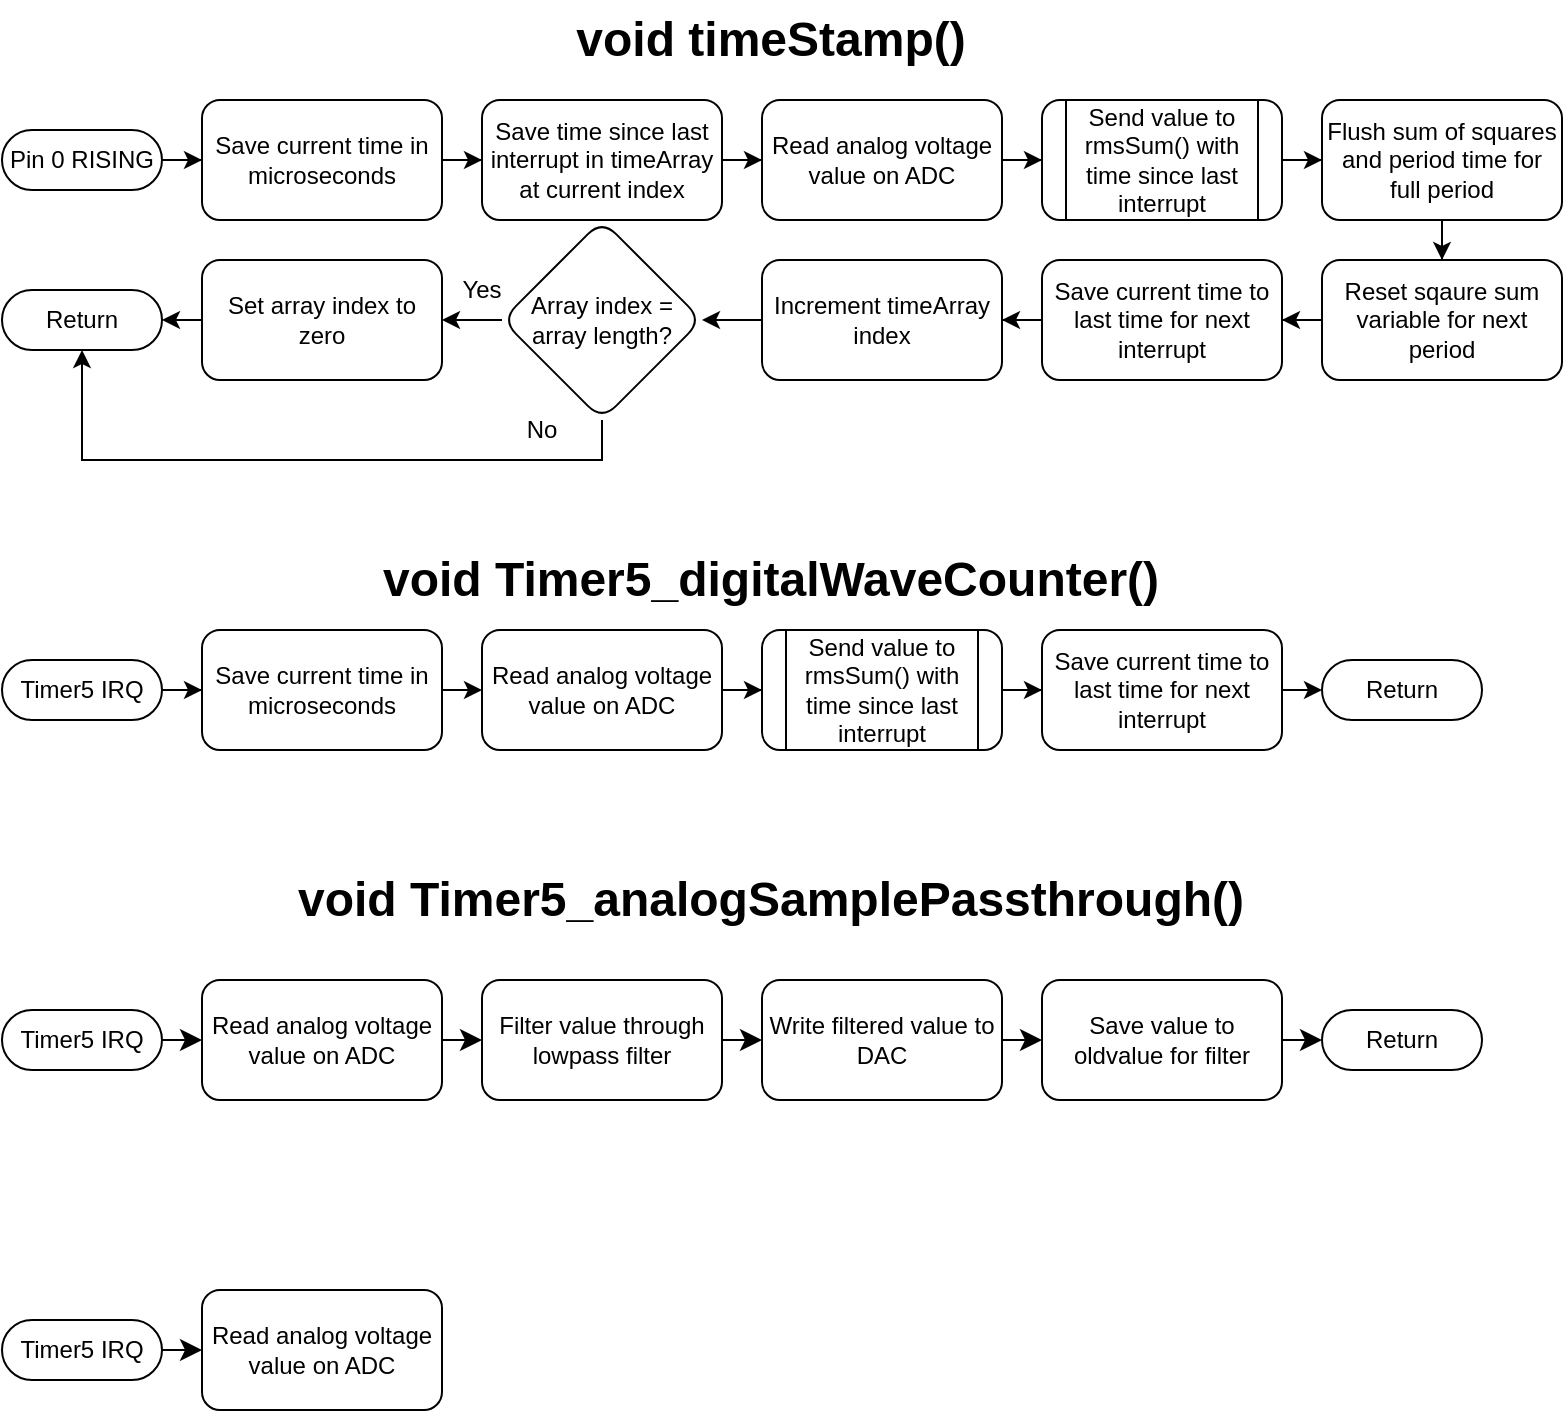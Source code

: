 <mxfile version="22.1.18" type="github" pages="2">
  <diagram id="C5RBs43oDa-KdzZeNtuy" name="Page-1">
    <mxGraphModel dx="926" dy="806" grid="1" gridSize="10" guides="1" tooltips="1" connect="1" arrows="1" fold="1" page="1" pageScale="1" pageWidth="827" pageHeight="1169" math="0" shadow="0">
      <root>
        <mxCell id="WIyWlLk6GJQsqaUBKTNV-0" />
        <mxCell id="WIyWlLk6GJQsqaUBKTNV-1" parent="WIyWlLk6GJQsqaUBKTNV-0" />
        <mxCell id="hklokKXVVv5O5HjFflUN-2" value="" style="edgeStyle=orthogonalEdgeStyle;rounded=0;orthogonalLoop=1;jettySize=auto;html=1;" parent="WIyWlLk6GJQsqaUBKTNV-1" source="hklokKXVVv5O5HjFflUN-0" target="hklokKXVVv5O5HjFflUN-1" edge="1">
          <mxGeometry relative="1" as="geometry" />
        </mxCell>
        <mxCell id="hklokKXVVv5O5HjFflUN-0" value="Pin 0 RISING" style="html=1;dashed=0;whiteSpace=wrap;shape=mxgraph.dfd.start" parent="WIyWlLk6GJQsqaUBKTNV-1" vertex="1">
          <mxGeometry x="30" y="115" width="80" height="30" as="geometry" />
        </mxCell>
        <mxCell id="hklokKXVVv5O5HjFflUN-4" value="" style="edgeStyle=orthogonalEdgeStyle;rounded=0;orthogonalLoop=1;jettySize=auto;html=1;" parent="WIyWlLk6GJQsqaUBKTNV-1" source="hklokKXVVv5O5HjFflUN-1" target="hklokKXVVv5O5HjFflUN-3" edge="1">
          <mxGeometry relative="1" as="geometry" />
        </mxCell>
        <mxCell id="hklokKXVVv5O5HjFflUN-1" value="Save current time in microseconds" style="rounded=1;whiteSpace=wrap;html=1;dashed=0;" parent="WIyWlLk6GJQsqaUBKTNV-1" vertex="1">
          <mxGeometry x="130" y="100" width="120" height="60" as="geometry" />
        </mxCell>
        <mxCell id="hklokKXVVv5O5HjFflUN-6" value="" style="edgeStyle=orthogonalEdgeStyle;rounded=0;orthogonalLoop=1;jettySize=auto;html=1;" parent="WIyWlLk6GJQsqaUBKTNV-1" source="hklokKXVVv5O5HjFflUN-3" target="hklokKXVVv5O5HjFflUN-5" edge="1">
          <mxGeometry relative="1" as="geometry" />
        </mxCell>
        <mxCell id="hklokKXVVv5O5HjFflUN-3" value="Save time since last interrupt in timeArray at current index" style="whiteSpace=wrap;html=1;rounded=1;dashed=0;" parent="WIyWlLk6GJQsqaUBKTNV-1" vertex="1">
          <mxGeometry x="270" y="100" width="120" height="60" as="geometry" />
        </mxCell>
        <mxCell id="hklokKXVVv5O5HjFflUN-10" value="" style="edgeStyle=orthogonalEdgeStyle;rounded=0;orthogonalLoop=1;jettySize=auto;html=1;" parent="WIyWlLk6GJQsqaUBKTNV-1" source="hklokKXVVv5O5HjFflUN-5" target="hklokKXVVv5O5HjFflUN-9" edge="1">
          <mxGeometry relative="1" as="geometry" />
        </mxCell>
        <mxCell id="hklokKXVVv5O5HjFflUN-5" value="Read analog voltage value on ADC" style="whiteSpace=wrap;html=1;rounded=1;dashed=0;" parent="WIyWlLk6GJQsqaUBKTNV-1" vertex="1">
          <mxGeometry x="410" y="100" width="120" height="60" as="geometry" />
        </mxCell>
        <mxCell id="hklokKXVVv5O5HjFflUN-12" value="" style="edgeStyle=orthogonalEdgeStyle;rounded=0;orthogonalLoop=1;jettySize=auto;html=1;" parent="WIyWlLk6GJQsqaUBKTNV-1" source="hklokKXVVv5O5HjFflUN-9" target="hklokKXVVv5O5HjFflUN-11" edge="1">
          <mxGeometry relative="1" as="geometry" />
        </mxCell>
        <mxCell id="hklokKXVVv5O5HjFflUN-9" value="Send value to rmsSum() with time since last interrupt" style="shape=process;whiteSpace=wrap;html=1;backgroundOutline=1;rounded=1;dashed=0;" parent="WIyWlLk6GJQsqaUBKTNV-1" vertex="1">
          <mxGeometry x="550" y="100" width="120" height="60" as="geometry" />
        </mxCell>
        <mxCell id="hklokKXVVv5O5HjFflUN-14" value="" style="edgeStyle=orthogonalEdgeStyle;rounded=0;orthogonalLoop=1;jettySize=auto;html=1;" parent="WIyWlLk6GJQsqaUBKTNV-1" source="hklokKXVVv5O5HjFflUN-11" target="hklokKXVVv5O5HjFflUN-13" edge="1">
          <mxGeometry relative="1" as="geometry" />
        </mxCell>
        <mxCell id="hklokKXVVv5O5HjFflUN-11" value="Flush sum of squares and period time for full period" style="whiteSpace=wrap;html=1;rounded=1;dashed=0;" parent="WIyWlLk6GJQsqaUBKTNV-1" vertex="1">
          <mxGeometry x="690" y="100" width="120" height="60" as="geometry" />
        </mxCell>
        <mxCell id="hklokKXVVv5O5HjFflUN-16" value="" style="edgeStyle=orthogonalEdgeStyle;rounded=0;orthogonalLoop=1;jettySize=auto;html=1;" parent="WIyWlLk6GJQsqaUBKTNV-1" source="hklokKXVVv5O5HjFflUN-13" target="hklokKXVVv5O5HjFflUN-15" edge="1">
          <mxGeometry relative="1" as="geometry" />
        </mxCell>
        <mxCell id="hklokKXVVv5O5HjFflUN-13" value="Reset sqaure sum variable for next period" style="whiteSpace=wrap;html=1;rounded=1;dashed=0;" parent="WIyWlLk6GJQsqaUBKTNV-1" vertex="1">
          <mxGeometry x="690" y="180" width="120" height="60" as="geometry" />
        </mxCell>
        <mxCell id="PeePpHPMLZSX_GtU09Wr-3" value="" style="edgeStyle=orthogonalEdgeStyle;rounded=0;orthogonalLoop=1;jettySize=auto;html=1;" parent="WIyWlLk6GJQsqaUBKTNV-1" source="hklokKXVVv5O5HjFflUN-15" target="PeePpHPMLZSX_GtU09Wr-2" edge="1">
          <mxGeometry relative="1" as="geometry" />
        </mxCell>
        <mxCell id="hklokKXVVv5O5HjFflUN-15" value="Save current time to last time for next interrupt" style="whiteSpace=wrap;html=1;rounded=1;dashed=0;" parent="WIyWlLk6GJQsqaUBKTNV-1" vertex="1">
          <mxGeometry x="550" y="180" width="120" height="60" as="geometry" />
        </mxCell>
        <mxCell id="PeePpHPMLZSX_GtU09Wr-5" value="" style="edgeStyle=orthogonalEdgeStyle;rounded=0;orthogonalLoop=1;jettySize=auto;html=1;" parent="WIyWlLk6GJQsqaUBKTNV-1" source="PeePpHPMLZSX_GtU09Wr-2" target="PeePpHPMLZSX_GtU09Wr-4" edge="1">
          <mxGeometry relative="1" as="geometry" />
        </mxCell>
        <mxCell id="PeePpHPMLZSX_GtU09Wr-2" value="Increment timeArray index" style="whiteSpace=wrap;html=1;rounded=1;dashed=0;" parent="WIyWlLk6GJQsqaUBKTNV-1" vertex="1">
          <mxGeometry x="410" y="180" width="120" height="60" as="geometry" />
        </mxCell>
        <mxCell id="PeePpHPMLZSX_GtU09Wr-7" value="" style="edgeStyle=orthogonalEdgeStyle;rounded=0;orthogonalLoop=1;jettySize=auto;html=1;" parent="WIyWlLk6GJQsqaUBKTNV-1" source="PeePpHPMLZSX_GtU09Wr-4" target="PeePpHPMLZSX_GtU09Wr-6" edge="1">
          <mxGeometry relative="1" as="geometry" />
        </mxCell>
        <mxCell id="PeePpHPMLZSX_GtU09Wr-4" value="Array index = array length?" style="rhombus;whiteSpace=wrap;html=1;rounded=1;dashed=0;" parent="WIyWlLk6GJQsqaUBKTNV-1" vertex="1">
          <mxGeometry x="280" y="160" width="100" height="100" as="geometry" />
        </mxCell>
        <mxCell id="PeePpHPMLZSX_GtU09Wr-6" value="Set array index to zero" style="whiteSpace=wrap;html=1;rounded=1;dashed=0;" parent="WIyWlLk6GJQsqaUBKTNV-1" vertex="1">
          <mxGeometry x="130" y="180" width="120" height="60" as="geometry" />
        </mxCell>
        <mxCell id="PeePpHPMLZSX_GtU09Wr-10" value="Return" style="html=1;dashed=0;whiteSpace=wrap;shape=mxgraph.dfd.start" parent="WIyWlLk6GJQsqaUBKTNV-1" vertex="1">
          <mxGeometry x="30" y="195" width="80" height="30" as="geometry" />
        </mxCell>
        <mxCell id="PeePpHPMLZSX_GtU09Wr-11" style="edgeStyle=orthogonalEdgeStyle;rounded=0;orthogonalLoop=1;jettySize=auto;html=1;exitX=0;exitY=0.5;exitDx=0;exitDy=0;entryX=1;entryY=0.5;entryDx=0;entryDy=0;entryPerimeter=0;" parent="WIyWlLk6GJQsqaUBKTNV-1" source="PeePpHPMLZSX_GtU09Wr-6" target="PeePpHPMLZSX_GtU09Wr-10" edge="1">
          <mxGeometry relative="1" as="geometry" />
        </mxCell>
        <mxCell id="PeePpHPMLZSX_GtU09Wr-12" value="void timeStamp()" style="text;strokeColor=none;fillColor=none;html=1;fontSize=24;fontStyle=1;verticalAlign=middle;align=center;" parent="WIyWlLk6GJQsqaUBKTNV-1" vertex="1">
          <mxGeometry x="364" y="50" width="100" height="40" as="geometry" />
        </mxCell>
        <mxCell id="PeePpHPMLZSX_GtU09Wr-13" style="edgeStyle=orthogonalEdgeStyle;rounded=0;orthogonalLoop=1;jettySize=auto;html=1;exitX=0.5;exitY=1;exitDx=0;exitDy=0;entryX=0.5;entryY=0.5;entryDx=0;entryDy=15;entryPerimeter=0;" parent="WIyWlLk6GJQsqaUBKTNV-1" source="PeePpHPMLZSX_GtU09Wr-4" target="PeePpHPMLZSX_GtU09Wr-10" edge="1">
          <mxGeometry relative="1" as="geometry" />
        </mxCell>
        <mxCell id="PeePpHPMLZSX_GtU09Wr-14" value="Yes" style="text;html=1;strokeColor=none;fillColor=none;align=center;verticalAlign=middle;whiteSpace=wrap;rounded=0;" parent="WIyWlLk6GJQsqaUBKTNV-1" vertex="1">
          <mxGeometry x="240" y="180" width="60" height="30" as="geometry" />
        </mxCell>
        <mxCell id="PeePpHPMLZSX_GtU09Wr-15" value="No" style="text;html=1;strokeColor=none;fillColor=none;align=center;verticalAlign=middle;whiteSpace=wrap;rounded=0;" parent="WIyWlLk6GJQsqaUBKTNV-1" vertex="1">
          <mxGeometry x="270" y="250" width="60" height="30" as="geometry" />
        </mxCell>
        <mxCell id="PeePpHPMLZSX_GtU09Wr-18" value="" style="edgeStyle=orthogonalEdgeStyle;rounded=0;orthogonalLoop=1;jettySize=auto;html=1;" parent="WIyWlLk6GJQsqaUBKTNV-1" source="PeePpHPMLZSX_GtU09Wr-16" target="PeePpHPMLZSX_GtU09Wr-17" edge="1">
          <mxGeometry relative="1" as="geometry" />
        </mxCell>
        <mxCell id="PeePpHPMLZSX_GtU09Wr-16" value="Timer5 IRQ" style="html=1;dashed=0;whiteSpace=wrap;shape=mxgraph.dfd.start" parent="WIyWlLk6GJQsqaUBKTNV-1" vertex="1">
          <mxGeometry x="30" y="380" width="80" height="30" as="geometry" />
        </mxCell>
        <mxCell id="PeePpHPMLZSX_GtU09Wr-22" style="edgeStyle=orthogonalEdgeStyle;rounded=0;orthogonalLoop=1;jettySize=auto;html=1;exitX=1;exitY=0.5;exitDx=0;exitDy=0;entryX=0;entryY=0.5;entryDx=0;entryDy=0;" parent="WIyWlLk6GJQsqaUBKTNV-1" source="PeePpHPMLZSX_GtU09Wr-17" target="PeePpHPMLZSX_GtU09Wr-20" edge="1">
          <mxGeometry relative="1" as="geometry" />
        </mxCell>
        <mxCell id="PeePpHPMLZSX_GtU09Wr-17" value="Save current time in microseconds" style="rounded=1;whiteSpace=wrap;html=1;dashed=0;" parent="WIyWlLk6GJQsqaUBKTNV-1" vertex="1">
          <mxGeometry x="130" y="365" width="120" height="60" as="geometry" />
        </mxCell>
        <mxCell id="PeePpHPMLZSX_GtU09Wr-19" value="" style="edgeStyle=orthogonalEdgeStyle;rounded=0;orthogonalLoop=1;jettySize=auto;html=1;" parent="WIyWlLk6GJQsqaUBKTNV-1" source="PeePpHPMLZSX_GtU09Wr-20" target="PeePpHPMLZSX_GtU09Wr-21" edge="1">
          <mxGeometry relative="1" as="geometry" />
        </mxCell>
        <mxCell id="PeePpHPMLZSX_GtU09Wr-20" value="Read analog voltage value on ADC" style="whiteSpace=wrap;html=1;rounded=1;dashed=0;" parent="WIyWlLk6GJQsqaUBKTNV-1" vertex="1">
          <mxGeometry x="270" y="365" width="120" height="60" as="geometry" />
        </mxCell>
        <mxCell id="PeePpHPMLZSX_GtU09Wr-24" value="" style="edgeStyle=orthogonalEdgeStyle;rounded=0;orthogonalLoop=1;jettySize=auto;html=1;" parent="WIyWlLk6GJQsqaUBKTNV-1" source="PeePpHPMLZSX_GtU09Wr-21" target="PeePpHPMLZSX_GtU09Wr-23" edge="1">
          <mxGeometry relative="1" as="geometry" />
        </mxCell>
        <mxCell id="PeePpHPMLZSX_GtU09Wr-21" value="Send value to rmsSum() with time since last interrupt" style="shape=process;whiteSpace=wrap;html=1;backgroundOutline=1;rounded=1;dashed=0;" parent="WIyWlLk6GJQsqaUBKTNV-1" vertex="1">
          <mxGeometry x="410" y="365" width="120" height="60" as="geometry" />
        </mxCell>
        <mxCell id="PeePpHPMLZSX_GtU09Wr-23" value="Save current time to last time for next interrupt" style="whiteSpace=wrap;html=1;rounded=1;dashed=0;" parent="WIyWlLk6GJQsqaUBKTNV-1" vertex="1">
          <mxGeometry x="550" y="365" width="120" height="60" as="geometry" />
        </mxCell>
        <mxCell id="PeePpHPMLZSX_GtU09Wr-25" value="Return" style="html=1;dashed=0;whiteSpace=wrap;shape=mxgraph.dfd.start" parent="WIyWlLk6GJQsqaUBKTNV-1" vertex="1">
          <mxGeometry x="690" y="380" width="80" height="30" as="geometry" />
        </mxCell>
        <mxCell id="PeePpHPMLZSX_GtU09Wr-26" style="edgeStyle=orthogonalEdgeStyle;rounded=0;orthogonalLoop=1;jettySize=auto;html=1;exitX=1;exitY=0.5;exitDx=0;exitDy=0;entryX=0;entryY=0.5;entryDx=0;entryDy=0;entryPerimeter=0;" parent="WIyWlLk6GJQsqaUBKTNV-1" source="PeePpHPMLZSX_GtU09Wr-23" target="PeePpHPMLZSX_GtU09Wr-25" edge="1">
          <mxGeometry relative="1" as="geometry" />
        </mxCell>
        <mxCell id="PeePpHPMLZSX_GtU09Wr-27" value="void Timer5_digitalWaveCounter()" style="text;strokeColor=none;fillColor=none;html=1;fontSize=24;fontStyle=1;verticalAlign=middle;align=center;" parent="WIyWlLk6GJQsqaUBKTNV-1" vertex="1">
          <mxGeometry x="364" y="320" width="100" height="40" as="geometry" />
        </mxCell>
        <mxCell id="4UzRuKjp4Zi57GAiIAzN-0" value="void Timer5_analogSamplePassthrough()" style="text;strokeColor=none;fillColor=none;html=1;fontSize=24;fontStyle=1;verticalAlign=middle;align=center;" vertex="1" parent="WIyWlLk6GJQsqaUBKTNV-1">
          <mxGeometry x="364" y="480" width="100" height="40" as="geometry" />
        </mxCell>
        <mxCell id="4UzRuKjp4Zi57GAiIAzN-3" style="edgeStyle=none;curved=1;rounded=0;orthogonalLoop=1;jettySize=auto;html=1;exitX=1;exitY=0.5;exitDx=0;exitDy=0;exitPerimeter=0;entryX=0;entryY=0.5;entryDx=0;entryDy=0;fontSize=12;startSize=8;endSize=8;" edge="1" parent="WIyWlLk6GJQsqaUBKTNV-1" source="4UzRuKjp4Zi57GAiIAzN-1" target="4UzRuKjp4Zi57GAiIAzN-2">
          <mxGeometry relative="1" as="geometry" />
        </mxCell>
        <mxCell id="4UzRuKjp4Zi57GAiIAzN-1" value="Timer5 IRQ" style="html=1;dashed=0;whiteSpace=wrap;shape=mxgraph.dfd.start" vertex="1" parent="WIyWlLk6GJQsqaUBKTNV-1">
          <mxGeometry x="30" y="555" width="80" height="30" as="geometry" />
        </mxCell>
        <mxCell id="4UzRuKjp4Zi57GAiIAzN-5" value="" style="edgeStyle=none;curved=1;rounded=0;orthogonalLoop=1;jettySize=auto;html=1;fontSize=12;startSize=8;endSize=8;" edge="1" parent="WIyWlLk6GJQsqaUBKTNV-1" source="4UzRuKjp4Zi57GAiIAzN-2" target="4UzRuKjp4Zi57GAiIAzN-4">
          <mxGeometry relative="1" as="geometry" />
        </mxCell>
        <mxCell id="4UzRuKjp4Zi57GAiIAzN-2" value="Read analog voltage value on ADC" style="rounded=1;whiteSpace=wrap;html=1;dashed=0;" vertex="1" parent="WIyWlLk6GJQsqaUBKTNV-1">
          <mxGeometry x="130" y="540" width="120" height="60" as="geometry" />
        </mxCell>
        <mxCell id="4UzRuKjp4Zi57GAiIAzN-7" value="" style="edgeStyle=none;curved=1;rounded=0;orthogonalLoop=1;jettySize=auto;html=1;fontSize=12;startSize=8;endSize=8;" edge="1" parent="WIyWlLk6GJQsqaUBKTNV-1" source="4UzRuKjp4Zi57GAiIAzN-4" target="4UzRuKjp4Zi57GAiIAzN-6">
          <mxGeometry relative="1" as="geometry" />
        </mxCell>
        <mxCell id="4UzRuKjp4Zi57GAiIAzN-4" value="Filter value through lowpass filter" style="whiteSpace=wrap;html=1;rounded=1;dashed=0;" vertex="1" parent="WIyWlLk6GJQsqaUBKTNV-1">
          <mxGeometry x="270" y="540" width="120" height="60" as="geometry" />
        </mxCell>
        <mxCell id="4UzRuKjp4Zi57GAiIAzN-9" value="" style="edgeStyle=none;curved=1;rounded=0;orthogonalLoop=1;jettySize=auto;html=1;fontSize=12;startSize=8;endSize=8;" edge="1" parent="WIyWlLk6GJQsqaUBKTNV-1" source="4UzRuKjp4Zi57GAiIAzN-6" target="4UzRuKjp4Zi57GAiIAzN-8">
          <mxGeometry relative="1" as="geometry" />
        </mxCell>
        <mxCell id="4UzRuKjp4Zi57GAiIAzN-6" value="Write filtered value to DAC" style="whiteSpace=wrap;html=1;rounded=1;dashed=0;" vertex="1" parent="WIyWlLk6GJQsqaUBKTNV-1">
          <mxGeometry x="410" y="540" width="120" height="60" as="geometry" />
        </mxCell>
        <mxCell id="4UzRuKjp4Zi57GAiIAzN-8" value="Save value to oldvalue for filter" style="whiteSpace=wrap;html=1;rounded=1;dashed=0;" vertex="1" parent="WIyWlLk6GJQsqaUBKTNV-1">
          <mxGeometry x="550" y="540" width="120" height="60" as="geometry" />
        </mxCell>
        <mxCell id="4UzRuKjp4Zi57GAiIAzN-10" value="Return" style="html=1;dashed=0;whiteSpace=wrap;shape=mxgraph.dfd.start" vertex="1" parent="WIyWlLk6GJQsqaUBKTNV-1">
          <mxGeometry x="690" y="555" width="80" height="30" as="geometry" />
        </mxCell>
        <mxCell id="4UzRuKjp4Zi57GAiIAzN-11" style="edgeStyle=none;curved=1;rounded=0;orthogonalLoop=1;jettySize=auto;html=1;exitX=1;exitY=0.5;exitDx=0;exitDy=0;entryX=0;entryY=0.5;entryDx=0;entryDy=0;entryPerimeter=0;fontSize=12;startSize=8;endSize=8;" edge="1" parent="WIyWlLk6GJQsqaUBKTNV-1" source="4UzRuKjp4Zi57GAiIAzN-8" target="4UzRuKjp4Zi57GAiIAzN-10">
          <mxGeometry relative="1" as="geometry" />
        </mxCell>
        <mxCell id="4UzRuKjp4Zi57GAiIAzN-14" style="edgeStyle=none;curved=1;rounded=0;orthogonalLoop=1;jettySize=auto;html=1;exitX=1;exitY=0.5;exitDx=0;exitDy=0;exitPerimeter=0;entryX=0;entryY=0.5;entryDx=0;entryDy=0;fontSize=12;startSize=8;endSize=8;" edge="1" parent="WIyWlLk6GJQsqaUBKTNV-1" source="4UzRuKjp4Zi57GAiIAzN-12" target="4UzRuKjp4Zi57GAiIAzN-13">
          <mxGeometry relative="1" as="geometry" />
        </mxCell>
        <mxCell id="4UzRuKjp4Zi57GAiIAzN-12" value="Timer5 IRQ" style="html=1;dashed=0;whiteSpace=wrap;shape=mxgraph.dfd.start" vertex="1" parent="WIyWlLk6GJQsqaUBKTNV-1">
          <mxGeometry x="30" y="710" width="80" height="30" as="geometry" />
        </mxCell>
        <mxCell id="4UzRuKjp4Zi57GAiIAzN-13" value="Read analog voltage value on ADC" style="rounded=1;whiteSpace=wrap;html=1;dashed=0;" vertex="1" parent="WIyWlLk6GJQsqaUBKTNV-1">
          <mxGeometry x="130" y="695" width="120" height="60" as="geometry" />
        </mxCell>
      </root>
    </mxGraphModel>
  </diagram>
  <diagram id="3FK7qvERHFWDFFrIVxxG" name="Page-2">
    <mxGraphModel dx="474" dy="756" grid="1" gridSize="10" guides="1" tooltips="1" connect="1" arrows="1" fold="1" page="1" pageScale="1" pageWidth="850" pageHeight="1100" math="0" shadow="0">
      <root>
        <mxCell id="0" />
        <mxCell id="1" parent="0" />
      </root>
    </mxGraphModel>
  </diagram>
</mxfile>
